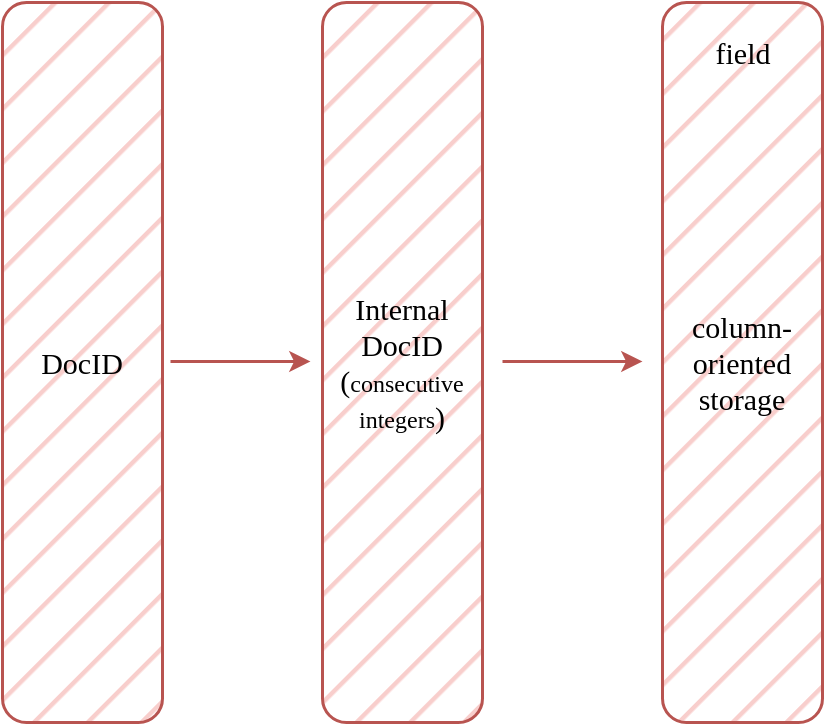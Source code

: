 <mxfile version="24.9.0">
  <diagram name="第 1 页" id="mCHr2vUuVMV0GQW4Zuwm">
    <mxGraphModel dx="1306" dy="730" grid="1" gridSize="10" guides="1" tooltips="1" connect="1" arrows="1" fold="1" page="1" pageScale="1" pageWidth="827" pageHeight="1169" math="0" shadow="0">
      <root>
        <mxCell id="0" />
        <mxCell id="1" parent="0" />
        <mxCell id="9AjZPdakFnoAqnnk93dL-1" value="&lt;font face=&quot;Comic Sans MS&quot; style=&quot;font-size: 15px;&quot;&gt;DocID&lt;/font&gt;" style="rounded=1;whiteSpace=wrap;html=1;fillColor=#f8cecc;strokeColor=#b85450;fillStyle=hatch;strokeWidth=1.5;" vertex="1" parent="1">
          <mxGeometry x="40" y="80" width="80" height="360" as="geometry" />
        </mxCell>
        <mxCell id="9AjZPdakFnoAqnnk93dL-2" value="&lt;div&gt;&lt;font face=&quot;Comic Sans MS&quot;&gt;&lt;span style=&quot;font-size: 15px;&quot;&gt;Internal&lt;/span&gt;&lt;/font&gt;&lt;/div&gt;&lt;font style=&quot;&quot;&gt;&lt;font face=&quot;Comic Sans MS&quot;&gt;&lt;span style=&quot;font-size: 15px;&quot;&gt;DocID&lt;/span&gt;&lt;/font&gt;&lt;/font&gt;&lt;div&gt;&lt;font face=&quot;Comic Sans MS&quot;&gt;&lt;span style=&quot;font-size: 15px;&quot;&gt;(&lt;/span&gt;&lt;font&gt;consecutive integers&lt;/font&gt;&lt;span style=&quot;font-size: 15px;&quot;&gt;)&lt;/span&gt;&lt;/font&gt;&lt;/div&gt;" style="rounded=1;whiteSpace=wrap;html=1;fillColor=#f8cecc;strokeColor=#b85450;fillStyle=hatch;strokeWidth=1.5;" vertex="1" parent="1">
          <mxGeometry x="200" y="80" width="80" height="360" as="geometry" />
        </mxCell>
        <mxCell id="9AjZPdakFnoAqnnk93dL-3" value="" style="endArrow=classic;html=1;rounded=0;strokeWidth=1.5;fillColor=#f8cecc;strokeColor=#b85450;" edge="1" parent="1">
          <mxGeometry width="50" height="50" relative="1" as="geometry">
            <mxPoint x="124" y="259.5" as="sourcePoint" />
            <mxPoint x="194" y="259.5" as="targetPoint" />
          </mxGeometry>
        </mxCell>
        <mxCell id="9AjZPdakFnoAqnnk93dL-5" value="&lt;div&gt;&lt;font face=&quot;Comic Sans MS&quot;&gt;&lt;span style=&quot;font-size: 15px;&quot;&gt;column-oriented storage&lt;/span&gt;&lt;/font&gt;&lt;/div&gt;" style="rounded=1;whiteSpace=wrap;html=1;fillColor=#f8cecc;strokeColor=#b85450;fillStyle=hatch;strokeWidth=1.5;" vertex="1" parent="1">
          <mxGeometry x="370" y="80" width="80" height="360" as="geometry" />
        </mxCell>
        <mxCell id="9AjZPdakFnoAqnnk93dL-6" value="&lt;font style=&quot;font-size: 15px;&quot; face=&quot;Comic Sans MS&quot;&gt;field&lt;/font&gt;" style="text;html=1;align=center;verticalAlign=middle;resizable=0;points=[];autosize=1;strokeColor=none;fillColor=none;" vertex="1" parent="1">
          <mxGeometry x="380" y="90" width="60" height="30" as="geometry" />
        </mxCell>
        <mxCell id="9AjZPdakFnoAqnnk93dL-7" value="" style="endArrow=classic;html=1;rounded=0;strokeWidth=1.5;fillColor=#f8cecc;strokeColor=#b85450;" edge="1" parent="1">
          <mxGeometry width="50" height="50" relative="1" as="geometry">
            <mxPoint x="290" y="259.5" as="sourcePoint" />
            <mxPoint x="360" y="259.5" as="targetPoint" />
          </mxGeometry>
        </mxCell>
      </root>
    </mxGraphModel>
  </diagram>
</mxfile>
